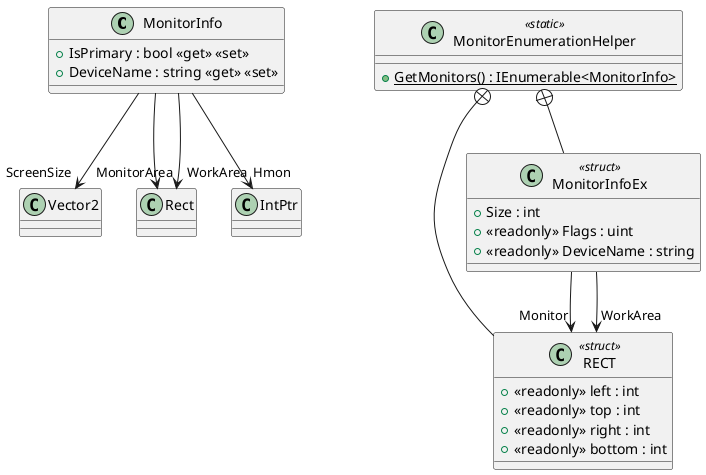 @startuml
class MonitorInfo {
    + IsPrimary : bool <<get>> <<set>>
    + DeviceName : string <<get>> <<set>>
}
class MonitorEnumerationHelper <<static>> {
    + {static} GetMonitors() : IEnumerable<MonitorInfo>
}
class RECT <<struct>> {
    + <<readonly>> left : int
    + <<readonly>> top : int
    + <<readonly>> right : int
    + <<readonly>> bottom : int
}
class MonitorInfoEx <<struct>> {
    + Size : int
    + <<readonly>> Flags : uint
    + <<readonly>> DeviceName : string
}
MonitorInfo --> "ScreenSize" Vector2
MonitorInfo --> "MonitorArea" Rect
MonitorInfo --> "WorkArea" Rect
MonitorInfo --> "Hmon" IntPtr
MonitorEnumerationHelper +-- RECT
MonitorEnumerationHelper +-- MonitorInfoEx
MonitorInfoEx --> "Monitor" RECT
MonitorInfoEx --> "WorkArea" RECT
@enduml
